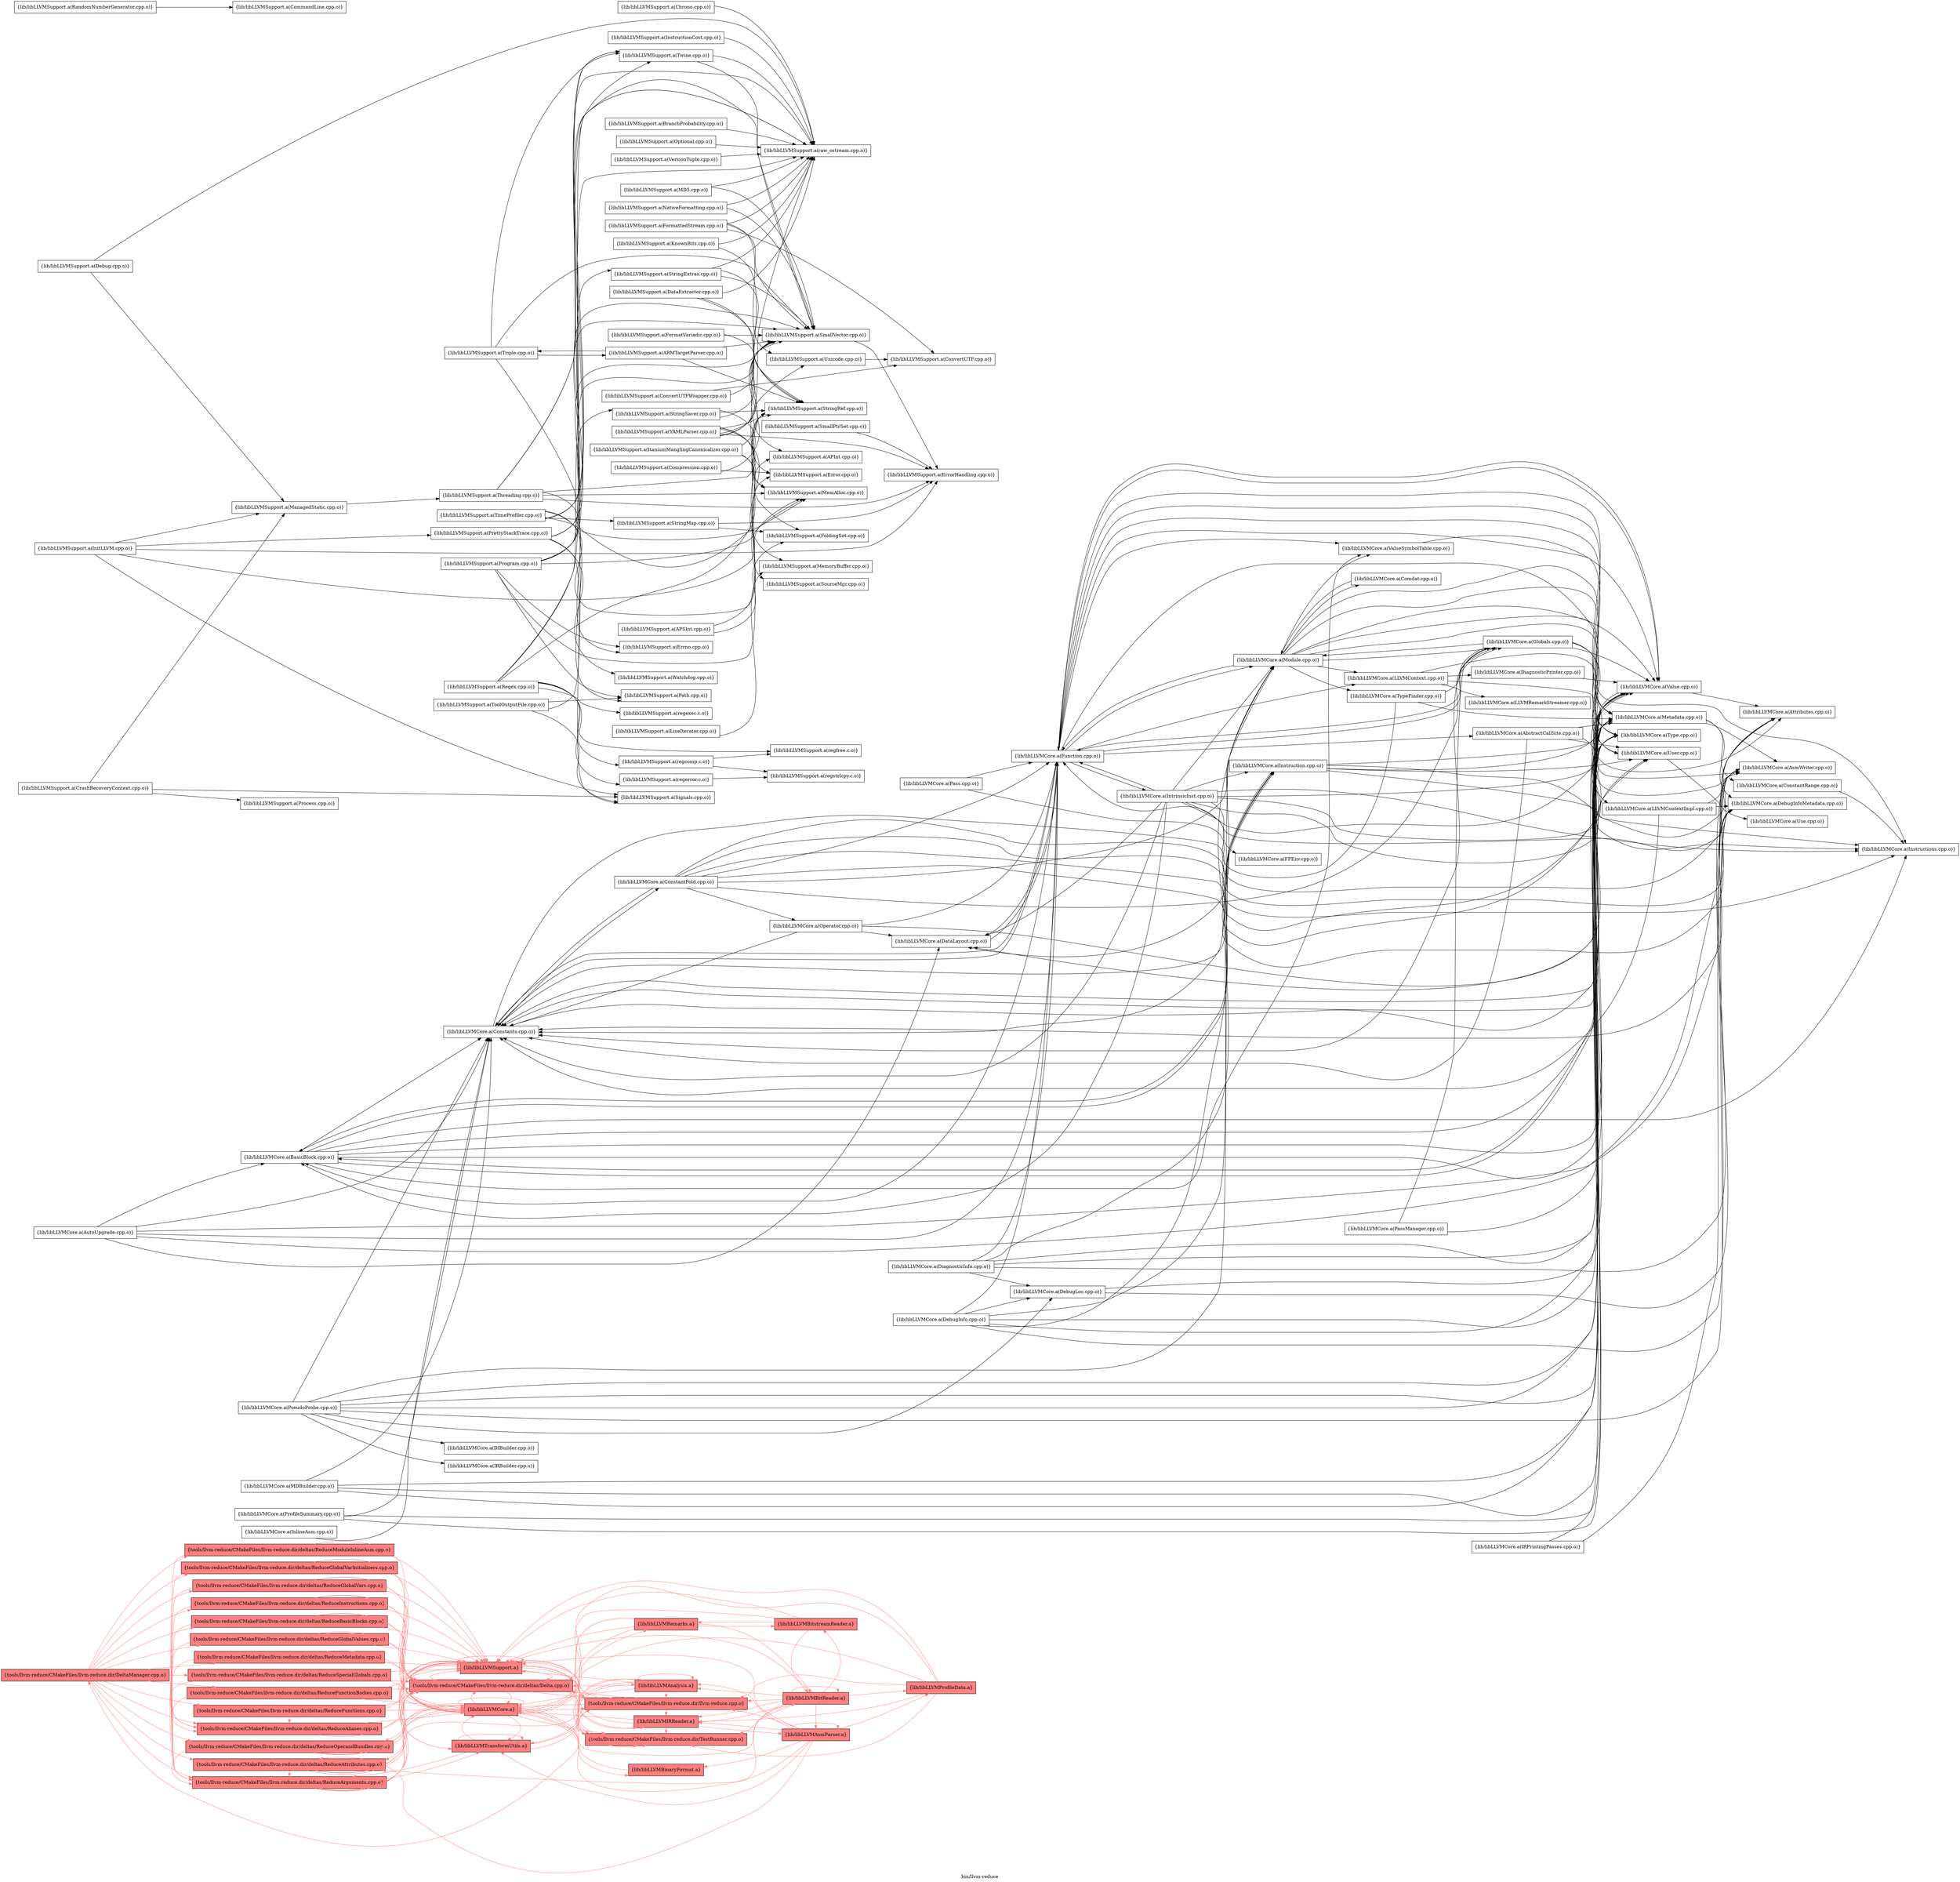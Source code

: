 digraph "bin/llvm-reduce" {
	label="bin/llvm-reduce";
	rankdir="LR"
	{ rank=same; Node0x557dedd627f8;  }
	{ rank=same; Node0x557dedd616c8; Node0x557dedd64148; Node0x557dedd64dc8; Node0x557dedd64f58; Node0x557dedd63478; Node0x557dedd63108; Node0x557dedd63d88; Node0x557dedd64008; Node0x557dedd64c88; Node0x557dedd64fa8; Node0x557dedd603b8; Node0x557dedd61498; Node0x557dedd61cb8; Node0x557dedd618a8;  }
	{ rank=same; Node0x557dedd60ef8; Node0x557dedd66fd8; Node0x557dedd5eb58; Node0x557dedd5e158;  }
	{ rank=same; Node0x557dedd606d8; Node0x557dedd62a28; Node0x557dedd67988; Node0x557dedd66da8; Node0x557dedd66ad8; Node0x557dedd635b8;  }
	{ rank=same; Node0x557dedd63428; Node0x557dedd66998; Node0x557dedd638d8;  }

	Node0x557dedd627f8 [shape=record,shape=box,style=filled,fillcolor="1.000000 0.5 1",group=1,label="{tools/llvm-reduce/CMakeFiles/llvm-reduce.dir/DeltaManager.cpp.o}"];
	Node0x557dedd627f8 -> Node0x557dedd616c8[color="1.000000 0.5 1"];
	Node0x557dedd627f8 -> Node0x557dedd64148[color="1.000000 0.5 1"];
	Node0x557dedd627f8 -> Node0x557dedd64dc8[color="1.000000 0.5 1"];
	Node0x557dedd627f8 -> Node0x557dedd64f58[color="1.000000 0.5 1"];
	Node0x557dedd627f8 -> Node0x557dedd63478[color="1.000000 0.5 1"];
	Node0x557dedd627f8 -> Node0x557dedd63108[color="1.000000 0.5 1"];
	Node0x557dedd627f8 -> Node0x557dedd63d88[color="1.000000 0.5 1"];
	Node0x557dedd627f8 -> Node0x557dedd64008[color="1.000000 0.5 1"];
	Node0x557dedd627f8 -> Node0x557dedd64c88[color="1.000000 0.5 1"];
	Node0x557dedd627f8 -> Node0x557dedd64fa8[color="1.000000 0.5 1"];
	Node0x557dedd627f8 -> Node0x557dedd603b8[color="1.000000 0.5 1"];
	Node0x557dedd627f8 -> Node0x557dedd61498[color="1.000000 0.5 1"];
	Node0x557dedd627f8 -> Node0x557dedd61cb8[color="1.000000 0.5 1"];
	Node0x557dedd627f8 -> Node0x557dedd618a8[color="1.000000 0.5 1"];
	Node0x557dedd616c8 [shape=record,shape=box,style=filled,fillcolor="1.000000 0.5 1",group=1,label="{tools/llvm-reduce/CMakeFiles/llvm-reduce.dir/deltas/ReduceAliases.cpp.o}"];
	Node0x557dedd616c8 -> Node0x557dedd60ef8[color="1.000000 0.5 1"];
	Node0x557dedd616c8 -> Node0x557dedd66fd8[color="1.000000 0.5 1"];
	Node0x557dedd616c8 -> Node0x557dedd5eb58[color="1.000000 0.5 1"];
	Node0x557dedd64148 [shape=record,shape=box,style=filled,fillcolor="1.000000 0.5 1",group=1,label="{tools/llvm-reduce/CMakeFiles/llvm-reduce.dir/deltas/ReduceArguments.cpp.o}"];
	Node0x557dedd64148 -> Node0x557dedd60ef8[color="1.000000 0.5 1"];
	Node0x557dedd64148 -> Node0x557dedd66fd8[color="1.000000 0.5 1"];
	Node0x557dedd64148 -> Node0x557dedd5eb58[color="1.000000 0.5 1"];
	Node0x557dedd64148 -> Node0x557dedd5e158[color="1.000000 0.5 1"];
	Node0x557dedd64dc8 [shape=record,shape=box,style=filled,fillcolor="1.000000 0.5 1",group=1,label="{tools/llvm-reduce/CMakeFiles/llvm-reduce.dir/deltas/ReduceAttributes.cpp.o}"];
	Node0x557dedd64dc8 -> Node0x557dedd60ef8[color="1.000000 0.5 1"];
	Node0x557dedd64dc8 -> Node0x557dedd64148[color="1.000000 0.5 1"];
	Node0x557dedd64dc8 -> Node0x557dedd66fd8[color="1.000000 0.5 1"];
	Node0x557dedd64dc8 -> Node0x557dedd5eb58[color="1.000000 0.5 1"];
	Node0x557dedd64f58 [shape=record,shape=box,style=filled,fillcolor="1.000000 0.5 1",group=1,label="{tools/llvm-reduce/CMakeFiles/llvm-reduce.dir/deltas/ReduceBasicBlocks.cpp.o}"];
	Node0x557dedd64f58 -> Node0x557dedd60ef8[color="1.000000 0.5 1"];
	Node0x557dedd64f58 -> Node0x557dedd64148[color="1.000000 0.5 1"];
	Node0x557dedd64f58 -> Node0x557dedd66fd8[color="1.000000 0.5 1"];
	Node0x557dedd64f58 -> Node0x557dedd5eb58[color="1.000000 0.5 1"];
	Node0x557dedd63478 [shape=record,shape=box,style=filled,fillcolor="1.000000 0.5 1",group=1,label="{tools/llvm-reduce/CMakeFiles/llvm-reduce.dir/deltas/ReduceFunctionBodies.cpp.o}"];
	Node0x557dedd63478 -> Node0x557dedd60ef8[color="1.000000 0.5 1"];
	Node0x557dedd63478 -> Node0x557dedd616c8[color="1.000000 0.5 1"];
	Node0x557dedd63478 -> Node0x557dedd66fd8[color="1.000000 0.5 1"];
	Node0x557dedd63478 -> Node0x557dedd5eb58[color="1.000000 0.5 1"];
	Node0x557dedd63108 [shape=record,shape=box,style=filled,fillcolor="1.000000 0.5 1",group=1,label="{tools/llvm-reduce/CMakeFiles/llvm-reduce.dir/deltas/ReduceFunctions.cpp.o}"];
	Node0x557dedd63108 -> Node0x557dedd60ef8[color="1.000000 0.5 1"];
	Node0x557dedd63108 -> Node0x557dedd616c8[color="1.000000 0.5 1"];
	Node0x557dedd63108 -> Node0x557dedd66fd8[color="1.000000 0.5 1"];
	Node0x557dedd63108 -> Node0x557dedd5eb58[color="1.000000 0.5 1"];
	Node0x557dedd63d88 [shape=record,shape=box,style=filled,fillcolor="1.000000 0.5 1",group=1,label="{tools/llvm-reduce/CMakeFiles/llvm-reduce.dir/deltas/ReduceGlobalValues.cpp.o}"];
	Node0x557dedd63d88 -> Node0x557dedd60ef8[color="1.000000 0.5 1"];
	Node0x557dedd63d88 -> Node0x557dedd64148[color="1.000000 0.5 1"];
	Node0x557dedd63d88 -> Node0x557dedd66fd8[color="1.000000 0.5 1"];
	Node0x557dedd63d88 -> Node0x557dedd5eb58[color="1.000000 0.5 1"];
	Node0x557dedd64008 [shape=record,shape=box,style=filled,fillcolor="1.000000 0.5 1",group=1,label="{tools/llvm-reduce/CMakeFiles/llvm-reduce.dir/deltas/ReduceGlobalVarInitializers.cpp.o}"];
	Node0x557dedd64008 -> Node0x557dedd60ef8[color="1.000000 0.5 1"];
	Node0x557dedd64008 -> Node0x557dedd64148[color="1.000000 0.5 1"];
	Node0x557dedd64008 -> Node0x557dedd66fd8[color="1.000000 0.5 1"];
	Node0x557dedd64008 -> Node0x557dedd5eb58[color="1.000000 0.5 1"];
	Node0x557dedd64c88 [shape=record,shape=box,style=filled,fillcolor="1.000000 0.5 1",group=1,label="{tools/llvm-reduce/CMakeFiles/llvm-reduce.dir/deltas/ReduceGlobalVars.cpp.o}"];
	Node0x557dedd64c88 -> Node0x557dedd60ef8[color="1.000000 0.5 1"];
	Node0x557dedd64c88 -> Node0x557dedd64148[color="1.000000 0.5 1"];
	Node0x557dedd64c88 -> Node0x557dedd66fd8[color="1.000000 0.5 1"];
	Node0x557dedd64c88 -> Node0x557dedd5eb58[color="1.000000 0.5 1"];
	Node0x557dedd64fa8 [shape=record,shape=box,style=filled,fillcolor="1.000000 0.5 1",group=1,label="{tools/llvm-reduce/CMakeFiles/llvm-reduce.dir/deltas/ReduceInstructions.cpp.o}"];
	Node0x557dedd64fa8 -> Node0x557dedd60ef8[color="1.000000 0.5 1"];
	Node0x557dedd64fa8 -> Node0x557dedd64148[color="1.000000 0.5 1"];
	Node0x557dedd64fa8 -> Node0x557dedd66fd8[color="1.000000 0.5 1"];
	Node0x557dedd64fa8 -> Node0x557dedd5eb58[color="1.000000 0.5 1"];
	Node0x557dedd603b8 [shape=record,shape=box,style=filled,fillcolor="1.000000 0.5 1",group=1,label="{tools/llvm-reduce/CMakeFiles/llvm-reduce.dir/deltas/ReduceMetadata.cpp.o}"];
	Node0x557dedd603b8 -> Node0x557dedd60ef8[color="1.000000 0.5 1"];
	Node0x557dedd603b8 -> Node0x557dedd616c8[color="1.000000 0.5 1"];
	Node0x557dedd603b8 -> Node0x557dedd66fd8[color="1.000000 0.5 1"];
	Node0x557dedd603b8 -> Node0x557dedd5eb58[color="1.000000 0.5 1"];
	Node0x557dedd61498 [shape=record,shape=box,style=filled,fillcolor="1.000000 0.5 1",group=1,label="{tools/llvm-reduce/CMakeFiles/llvm-reduce.dir/deltas/ReduceModuleInlineAsm.cpp.o}"];
	Node0x557dedd61498 -> Node0x557dedd60ef8[color="1.000000 0.5 1"];
	Node0x557dedd61498 -> Node0x557dedd64148[color="1.000000 0.5 1"];
	Node0x557dedd61498 -> Node0x557dedd5eb58[color="1.000000 0.5 1"];
	Node0x557dedd61cb8 [shape=record,shape=box,style=filled,fillcolor="1.000000 0.5 1",group=1,label="{tools/llvm-reduce/CMakeFiles/llvm-reduce.dir/deltas/ReduceOperandBundles.cpp.o}"];
	Node0x557dedd61cb8 -> Node0x557dedd60ef8[color="1.000000 0.5 1"];
	Node0x557dedd61cb8 -> Node0x557dedd64148[color="1.000000 0.5 1"];
	Node0x557dedd61cb8 -> Node0x557dedd66fd8[color="1.000000 0.5 1"];
	Node0x557dedd61cb8 -> Node0x557dedd5eb58[color="1.000000 0.5 1"];
	Node0x557dedd618a8 [shape=record,shape=box,style=filled,fillcolor="1.000000 0.5 1",group=1,label="{tools/llvm-reduce/CMakeFiles/llvm-reduce.dir/deltas/ReduceSpecialGlobals.cpp.o}"];
	Node0x557dedd618a8 -> Node0x557dedd60ef8[color="1.000000 0.5 1"];
	Node0x557dedd618a8 -> Node0x557dedd616c8[color="1.000000 0.5 1"];
	Node0x557dedd618a8 -> Node0x557dedd66fd8[color="1.000000 0.5 1"];
	Node0x557dedd618a8 -> Node0x557dedd5eb58[color="1.000000 0.5 1"];
	Node0x557dedd606d8 [shape=record,shape=box,style=filled,fillcolor="1.000000 0.5 1",group=1,label="{tools/llvm-reduce/CMakeFiles/llvm-reduce.dir/TestRunner.cpp.o}"];
	Node0x557dedd606d8 -> Node0x557dedd5eb58[color="1.000000 0.5 1"];
	Node0x557dedd5eb58 [shape=record,shape=box,style=filled,fillcolor="1.000000 0.5 1",group=1,label="{lib/libLLVMSupport.a}"];
	Node0x557dedd5eb58 -> Node0x557dedd606d8[color="1.000000 0.5 1"];
	Node0x557dedd5eb58 -> Node0x557dedd66fd8[color="1.000000 0.5 1"];
	Node0x557dedd5eb58 -> Node0x557dedd5eb58[color="1.000000 0.5 1"];
	Node0x557dedd5eb58 -> Node0x557dedd60ef8[color="1.000000 0.5 1"];
	Node0x557dedd5eb58 -> Node0x557dedd62a28[color="1.000000 0.5 1"];
	Node0x557dedd5eb58 -> Node0x557dedd66ad8[color="1.000000 0.5 1"];
	Node0x557dedd60ef8 [shape=record,shape=box,style=filled,fillcolor="1.000000 0.5 1",group=1,label="{tools/llvm-reduce/CMakeFiles/llvm-reduce.dir/deltas/Delta.cpp.o}"];
	Node0x557dedd60ef8 -> Node0x557dedd606d8[color="1.000000 0.5 1"];
	Node0x557dedd60ef8 -> Node0x557dedd62a28[color="1.000000 0.5 1"];
	Node0x557dedd60ef8 -> Node0x557dedd66fd8[color="1.000000 0.5 1"];
	Node0x557dedd60ef8 -> Node0x557dedd5eb58[color="1.000000 0.5 1"];
	Node0x557dedd60ef8 -> Node0x557dedd5e158[color="1.000000 0.5 1"];
	Node0x557dedd62a28 [shape=record,shape=box,style=filled,fillcolor="1.000000 0.5 1",group=1,label="{tools/llvm-reduce/CMakeFiles/llvm-reduce.dir/llvm-reduce.cpp.o}"];
	Node0x557dedd62a28 -> Node0x557dedd627f8[color="1.000000 0.5 1"];
	Node0x557dedd62a28 -> Node0x557dedd606d8[color="1.000000 0.5 1"];
	Node0x557dedd62a28 -> Node0x557dedd60ef8[color="1.000000 0.5 1"];
	Node0x557dedd62a28 -> Node0x557dedd66fd8[color="1.000000 0.5 1"];
	Node0x557dedd62a28 -> Node0x557dedd5eb58[color="1.000000 0.5 1"];
	Node0x557dedd62a28 -> Node0x557dedd66ad8[color="1.000000 0.5 1"];
	Node0x557dedd66fd8 [shape=record,shape=box,style=filled,fillcolor="1.000000 0.5 1",group=1,label="{lib/libLLVMCore.a}"];
	Node0x557dedd66fd8 -> Node0x557dedd60ef8[color="1.000000 0.5 1"];
	Node0x557dedd66fd8 -> Node0x557dedd66fd8[color="1.000000 0.5 1"];
	Node0x557dedd66fd8 -> Node0x557dedd5eb58[color="1.000000 0.5 1"];
	Node0x557dedd66fd8 -> Node0x557dedd67988[color="1.000000 0.5 1"];
	Node0x557dedd66fd8 -> Node0x557dedd64dc8[color="1.000000 0.5 1"];
	Node0x557dedd66fd8 -> Node0x557dedd61cb8[color="1.000000 0.5 1"];
	Node0x557dedd66fd8 -> Node0x557dedd62a28[color="1.000000 0.5 1"];
	Node0x557dedd66fd8 -> Node0x557dedd606d8[color="1.000000 0.5 1"];
	Node0x557dedd66fd8 -> Node0x557dedd66da8[color="1.000000 0.5 1"];
	Node0x557dedd66fd8 -> Node0x557dedd5e158[color="1.000000 0.5 1"];
	Node0x557dedd5e158 [shape=record,shape=box,style=filled,fillcolor="1.000000 0.5 1",group=1,label="{lib/libLLVMTransformUtils.a}"];
	Node0x557dedd5e158 -> Node0x557dedd66fd8[color="1.000000 0.5 1"];
	Node0x557dedd5e158 -> Node0x557dedd5eb58[color="1.000000 0.5 1"];
	Node0x557dedd5e158 -> Node0x557dedd635b8[color="1.000000 0.5 1"];
	Node0x557dedd5e158 -> Node0x557dedd64148[color="1.000000 0.5 1"];
	Node0x557dedd5e158 -> Node0x557dedd5e158[color="1.000000 0.5 1"];
	Node0x557dedd5e158 -> Node0x557dedd62a28[color="1.000000 0.5 1"];
	Node0x557dedd66ad8 [shape=record,shape=box,style=filled,fillcolor="1.000000 0.5 1",group=1,label="{lib/libLLVMIRReader.a}"];
	Node0x557dedd66ad8 -> Node0x557dedd606d8[color="1.000000 0.5 1"];
	Node0x557dedd66ad8 -> Node0x557dedd5eb58[color="1.000000 0.5 1"];
	Node0x557dedd66ad8 -> Node0x557dedd66fd8[color="1.000000 0.5 1"];
	Node0x557dedd66ad8 -> Node0x557dedd638d8[color="1.000000 0.5 1"];
	Node0x557dedd66ad8 -> Node0x557dedd63428[color="1.000000 0.5 1"];
	Node0x557dedd67988 [shape=record,shape=box,style=filled,fillcolor="1.000000 0.5 1",group=1,label="{lib/libLLVMBinaryFormat.a}"];
	Node0x557dedd67988 -> Node0x557dedd66fd8[color="1.000000 0.5 1"];
	Node0x557dedd62ed8 [shape=record,shape=box,group=0,label="{lib/libLLVMCore.a(BasicBlock.cpp.o)}"];
	Node0x557dedd62ed8 -> Node0x557dedd641e8;
	Node0x557dedd62ed8 -> Node0x557dedd5ffa8;
	Node0x557dedd62ed8 -> Node0x557dedd5e2e8;
	Node0x557dedd62ed8 -> Node0x557dedd66268;
	Node0x557dedd62ed8 -> Node0x557dedd66858;
	Node0x557dedd62ed8 -> Node0x557dedd634c8;
	Node0x557dedd62ed8 -> Node0x557dedd63748;
	Node0x557dedd62ed8 -> Node0x557dedd643c8;
	Node0x557dedd641e8 [shape=record,shape=box,group=0,label="{lib/libLLVMCore.a(Constants.cpp.o)}"];
	Node0x557dedd641e8 -> Node0x557dedd66e98;
	Node0x557dedd641e8 -> Node0x557dedd61128;
	Node0x557dedd641e8 -> Node0x557dedd60b38;
	Node0x557dedd5ffa8 [shape=record,shape=box,group=0,label="{lib/libLLVMCore.a(Instruction.cpp.o)}"];
	Node0x557dedd5ffa8 -> Node0x557dedd63bf8;
	Node0x557dedd5ffa8 -> Node0x557dedd62ed8;
	Node0x557dedd5ffa8 -> Node0x557dedd641e8;
	Node0x557dedd5ffa8 -> Node0x557dedd5e2e8;
	Node0x557dedd5ffa8 -> Node0x557dedd66268;
	Node0x557dedd5ffa8 -> Node0x557dedd634c8;
	Node0x557dedd5ffa8 -> Node0x557dedd63748;
	Node0x557dedd5e2e8 [shape=record,shape=box,group=0,label="{lib/libLLVMCore.a(Instructions.cpp.o)}"];
	Node0x557dedd66268 [shape=record,shape=box,group=0,label="{lib/libLLVMCore.a(Metadata.cpp.o)}"];
	Node0x557dedd66268 -> Node0x557dedd66e98;
	Node0x557dedd66268 -> Node0x557dedd64e68;
	Node0x557dedd66268 -> Node0x557dedd641e8;
	Node0x557dedd66268 -> Node0x557dedd61358;
	Node0x557dedd66858 [shape=record,shape=box,group=0,label="{lib/libLLVMCore.a(Type.cpp.o)}"];
	Node0x557dedd66858 -> Node0x557dedd641e8;
	Node0x557dedd634c8 [shape=record,shape=box,group=0,label="{lib/libLLVMCore.a(User.cpp.o)}"];
	Node0x557dedd634c8 -> Node0x557dedd67848;
	Node0x557dedd63748 [shape=record,shape=box,group=0,label="{lib/libLLVMCore.a(Value.cpp.o)}"];
	Node0x557dedd63748 -> Node0x557dedd63bf8;
	Node0x557dedd63748 -> Node0x557dedd62ed8;
	Node0x557dedd63748 -> Node0x557dedd641e8;
	Node0x557dedd63748 -> Node0x557dedd60b38;
	Node0x557dedd63748 -> Node0x557dedd62118;
	Node0x557dedd643c8 [shape=record,shape=box,group=0,label="{lib/libLLVMCore.a(ValueSymbolTable.cpp.o)}"];
	Node0x557dedd643c8 -> Node0x557dedd63748;
	Node0x557dedd64af8 [shape=record,shape=box,group=0,label="{lib/libLLVMCore.a(Comdat.cpp.o)}"];
	Node0x557dedd64af8 -> Node0x557dedd65ae8;
	Node0x557dedd65ae8 [shape=record,shape=box,group=0,label="{lib/libLLVMCore.a(Module.cpp.o)}"];
	Node0x557dedd65ae8 -> Node0x557dedd66e98;
	Node0x557dedd65ae8 -> Node0x557dedd64af8;
	Node0x557dedd65ae8 -> Node0x557dedd641e8;
	Node0x557dedd65ae8 -> Node0x557dedd60b38;
	Node0x557dedd65ae8 -> Node0x557dedd62118;
	Node0x557dedd65ae8 -> Node0x557dedd5fcd8;
	Node0x557dedd65ae8 -> Node0x557dedd61d58;
	Node0x557dedd65ae8 -> Node0x557dedd66268;
	Node0x557dedd65ae8 -> Node0x557dedd66858;
	Node0x557dedd65ae8 -> Node0x557dedd67578;
	Node0x557dedd65ae8 -> Node0x557dedd634c8;
	Node0x557dedd65ae8 -> Node0x557dedd63748;
	Node0x557dedd65ae8 -> Node0x557dedd643c8;
	Node0x557dedd64e68 [shape=record,shape=box,group=0,label="{lib/libLLVMCore.a(ConstantRange.cpp.o)}"];
	Node0x557dedd64e68 -> Node0x557dedd5e2e8;
	Node0x557dedd66e98 [shape=record,shape=box,group=0,label="{lib/libLLVMCore.a(AsmWriter.cpp.o)}"];
	Node0x557dedd61128 [shape=record,shape=box,group=0,label="{lib/libLLVMCore.a(ConstantFold.cpp.o)}"];
	Node0x557dedd61128 -> Node0x557dedd66e98;
	Node0x557dedd61128 -> Node0x557dedd641e8;
	Node0x557dedd61128 -> Node0x557dedd60b38;
	Node0x557dedd61128 -> Node0x557dedd5fcd8;
	Node0x557dedd61128 -> Node0x557dedd5e2e8;
	Node0x557dedd61128 -> Node0x557dedd65ae8;
	Node0x557dedd61128 -> Node0x557dedd60958;
	Node0x557dedd61128 -> Node0x557dedd66858;
	Node0x557dedd61128 -> Node0x557dedd63748;
	Node0x557dedd60b38 [shape=record,shape=box,group=0,label="{lib/libLLVMCore.a(Function.cpp.o)}"];
	Node0x557dedd60b38 -> Node0x557dedd63bf8;
	Node0x557dedd60b38 -> Node0x557dedd62ed8;
	Node0x557dedd60b38 -> Node0x557dedd641e8;
	Node0x557dedd60b38 -> Node0x557dedd62118;
	Node0x557dedd60b38 -> Node0x557dedd5f0f8;
	Node0x557dedd60b38 -> Node0x557dedd5fcd8;
	Node0x557dedd60b38 -> Node0x557dedd5e2e8;
	Node0x557dedd60b38 -> Node0x557dedd5e568;
	Node0x557dedd60b38 -> Node0x557dedd61d58;
	Node0x557dedd60b38 -> Node0x557dedd66268;
	Node0x557dedd60b38 -> Node0x557dedd65ae8;
	Node0x557dedd60b38 -> Node0x557dedd66858;
	Node0x557dedd60b38 -> Node0x557dedd634c8;
	Node0x557dedd60b38 -> Node0x557dedd63748;
	Node0x557dedd60b38 -> Node0x557dedd643c8;
	Node0x557dedd5fcd8 [shape=record,shape=box,group=0,label="{lib/libLLVMCore.a(Globals.cpp.o)}"];
	Node0x557dedd5fcd8 -> Node0x557dedd641e8;
	Node0x557dedd5fcd8 -> Node0x557dedd60b38;
	Node0x557dedd5fcd8 -> Node0x557dedd66268;
	Node0x557dedd5fcd8 -> Node0x557dedd65ae8;
	Node0x557dedd5fcd8 -> Node0x557dedd66858;
	Node0x557dedd5fcd8 -> Node0x557dedd634c8;
	Node0x557dedd5fcd8 -> Node0x557dedd63748;
	Node0x557dedd60958 [shape=record,shape=box,group=0,label="{lib/libLLVMCore.a(Operator.cpp.o)}"];
	Node0x557dedd60958 -> Node0x557dedd641e8;
	Node0x557dedd60958 -> Node0x557dedd60b38;
	Node0x557dedd60958 -> Node0x557dedd62118;
	Node0x557dedd60958 -> Node0x557dedd66858;
	Node0x557dedd61358 [shape=record,shape=box,group=0,label="{lib/libLLVMCore.a(DebugInfoMetadata.cpp.o)}"];
	Node0x557dedd61358 -> Node0x557dedd641e8;
	Node0x557dedd63bf8 [shape=record,shape=box,group=0,label="{lib/libLLVMCore.a(Attributes.cpp.o)}"];
	Node0x557dedd62118 [shape=record,shape=box,group=0,label="{lib/libLLVMCore.a(DataLayout.cpp.o)}"];
	Node0x557dedd62118 -> Node0x557dedd60b38;
	Node0x557dedd5f0f8 [shape=record,shape=box,group=0,label="{lib/libLLVMCore.a(AbstractCallSite.cpp.o)}"];
	Node0x557dedd5f0f8 -> Node0x557dedd641e8;
	Node0x557dedd5f0f8 -> Node0x557dedd5e2e8;
	Node0x557dedd5f0f8 -> Node0x557dedd66268;
	Node0x557dedd5f0f8 -> Node0x557dedd634c8;
	Node0x557dedd5e568 [shape=record,shape=box,group=0,label="{lib/libLLVMCore.a(IntrinsicInst.cpp.o)}"];
	Node0x557dedd5e568 -> Node0x557dedd62ed8;
	Node0x557dedd5e568 -> Node0x557dedd641e8;
	Node0x557dedd5e568 -> Node0x557dedd61358;
	Node0x557dedd5e568 -> Node0x557dedd60b38;
	Node0x557dedd5e568 -> Node0x557dedd62118;
	Node0x557dedd5e568 -> Node0x557dedd5ffa8;
	Node0x557dedd5e568 -> Node0x557dedd5e2e8;
	Node0x557dedd5e568 -> Node0x557dedd61b28;
	Node0x557dedd5e568 -> Node0x557dedd66268;
	Node0x557dedd5e568 -> Node0x557dedd65ae8;
	Node0x557dedd5e568 -> Node0x557dedd66858;
	Node0x557dedd5e568 -> Node0x557dedd634c8;
	Node0x557dedd5e568 -> Node0x557dedd63748;
	Node0x557dedd61d58 [shape=record,shape=box,group=0,label="{lib/libLLVMCore.a(LLVMContext.cpp.o)}"];
	Node0x557dedd61d58 -> Node0x557dedd66e98;
	Node0x557dedd61d58 -> Node0x557dedd621b8;
	Node0x557dedd61d58 -> Node0x557dedd62d98;
	Node0x557dedd61d58 -> Node0x557dedd67028;
	Node0x557dedd61b28 [shape=record,shape=box,group=0,label="{lib/libLLVMCore.a(FPEnv.cpp.o)}"];
	Node0x557dedd621b8 [shape=record,shape=box,group=0,label="{lib/libLLVMCore.a(DiagnosticPrinter.cpp.o)}"];
	Node0x557dedd621b8 -> Node0x557dedd63748;
	Node0x557dedd62d98 [shape=record,shape=box,group=0,label="{lib/libLLVMCore.a(LLVMContextImpl.cpp.o)}"];
	Node0x557dedd62d98 -> Node0x557dedd66e98;
	Node0x557dedd62d98 -> Node0x557dedd641e8;
	Node0x557dedd62d98 -> Node0x557dedd61358;
	Node0x557dedd67028 [shape=record,shape=box,group=0,label="{lib/libLLVMCore.a(LLVMRemarkStreamer.cpp.o)}"];
	Node0x557dedd60598 [shape=record,shape=box,group=0,label="{lib/libLLVMCore.a(DiagnosticInfo.cpp.o)}"];
	Node0x557dedd60598 -> Node0x557dedd66e98;
	Node0x557dedd60598 -> Node0x557dedd60b38;
	Node0x557dedd60598 -> Node0x557dedd5ffa8;
	Node0x557dedd60598 -> Node0x557dedd60908;
	Node0x557dedd60598 -> Node0x557dedd66268;
	Node0x557dedd60598 -> Node0x557dedd63748;
	Node0x557dedd60908 [shape=record,shape=box,group=0,label="{lib/libLLVMCore.a(DebugLoc.cpp.o)}"];
	Node0x557dedd60908 -> Node0x557dedd61358;
	Node0x557dedd60908 -> Node0x557dedd66268;
	Node0x557dedd61588 [shape=record,shape=box,group=0,label="{lib/libLLVMCore.a(DebugInfo.cpp.o)}"];
	Node0x557dedd61588 -> Node0x557dedd61358;
	Node0x557dedd61588 -> Node0x557dedd60b38;
	Node0x557dedd61588 -> Node0x557dedd5ffa8;
	Node0x557dedd61588 -> Node0x557dedd60908;
	Node0x557dedd61588 -> Node0x557dedd66268;
	Node0x557dedd61588 -> Node0x557dedd65ae8;
	Node0x557dedd61588 -> Node0x557dedd63748;
	Node0x557dedd66da8 [shape=record,shape=box,style=filled,fillcolor="1.000000 0.5 1",group=1,label="{lib/libLLVMRemarks.a}"];
	Node0x557dedd66da8 -> Node0x557dedd5eb58[color="1.000000 0.5 1"];
	Node0x557dedd66da8 -> Node0x557dedd66fd8[color="1.000000 0.5 1"];
	Node0x557dedd66da8 -> Node0x557dedd63428[color="1.000000 0.5 1"];
	Node0x557dedd66da8 -> Node0x557dedd606d8[color="1.000000 0.5 1"];
	Node0x557dedd66da8 -> Node0x557dedd66ad8[color="1.000000 0.5 1"];
	Node0x557dedd66da8 -> Node0x557dedd66998[color="1.000000 0.5 1"];
	Node0x557dedd668a8 [shape=record,shape=box,group=0,label="{lib/libLLVMCore.a(MDBuilder.cpp.o)}"];
	Node0x557dedd668a8 -> Node0x557dedd641e8;
	Node0x557dedd668a8 -> Node0x557dedd66268;
	Node0x557dedd668a8 -> Node0x557dedd66858;
	Node0x557dedd668a8 -> Node0x557dedd63748;
	Node0x557dedd67578 [shape=record,shape=box,group=0,label="{lib/libLLVMCore.a(TypeFinder.cpp.o)}"];
	Node0x557dedd67578 -> Node0x557dedd60b38;
	Node0x557dedd67578 -> Node0x557dedd5fcd8;
	Node0x557dedd67578 -> Node0x557dedd66268;
	Node0x557dedd66678 [shape=record,shape=box,group=0,label="{lib/libLLVMCore.a(ProfileSummary.cpp.o)}"];
	Node0x557dedd66678 -> Node0x557dedd641e8;
	Node0x557dedd66678 -> Node0x557dedd66268;
	Node0x557dedd66678 -> Node0x557dedd66858;
	Node0x557dedd67848 [shape=record,shape=box,group=0,label="{lib/libLLVMCore.a(Use.cpp.o)}"];
	Node0x557dedd609f8 [shape=record,shape=box,group=0,label="{lib/libLLVMCore.a(Pass.cpp.o)}"];
	Node0x557dedd609f8 -> Node0x557dedd63bf8;
	Node0x557dedd609f8 -> Node0x557dedd60b38;
	Node0x557dedd60728 [shape=record,shape=box,group=0,label="{lib/libLLVMCore.a(IRPrintingPasses.cpp.o)}"];
	Node0x557dedd60728 -> Node0x557dedd66e98;
	Node0x557dedd60728 -> Node0x557dedd63748;
	Node0x557dedd61718 [shape=record,shape=box,group=0,label="{lib/libLLVMCore.a(PassManager.cpp.o)}"];
	Node0x557dedd61718 -> Node0x557dedd5fcd8;
	Node0x557dedd61718 -> Node0x557dedd63748;
	Node0x557dedd638d8 [shape=record,shape=box,style=filled,fillcolor="1.000000 0.5 1",group=1,label="{lib/libLLVMAsmParser.a}"];
	Node0x557dedd638d8 -> Node0x557dedd64dc8[color="1.000000 0.5 1"];
	Node0x557dedd638d8 -> Node0x557dedd66fd8[color="1.000000 0.5 1"];
	Node0x557dedd638d8 -> Node0x557dedd66ad8[color="1.000000 0.5 1"];
	Node0x557dedd638d8 -> Node0x557dedd5eb58[color="1.000000 0.5 1"];
	Node0x557dedd638d8 -> Node0x557dedd638d8[color="1.000000 0.5 1"];
	Node0x557dedd638d8 -> Node0x557dedd62a28[color="1.000000 0.5 1"];
	Node0x557dedd638d8 -> Node0x557dedd5e158[color="1.000000 0.5 1"];
	Node0x557dedd638d8 -> Node0x557dedd668f8[color="1.000000 0.5 1"];
	Node0x557dedd638d8 -> Node0x557dedd635b8[color="1.000000 0.5 1"];
	Node0x557dedd638d8 -> Node0x557dedd67988[color="1.000000 0.5 1"];
	Node0x557dedd63428 [shape=record,shape=box,style=filled,fillcolor="1.000000 0.5 1",group=1,label="{lib/libLLVMBitReader.a}"];
	Node0x557dedd63428 -> Node0x557dedd606d8[color="1.000000 0.5 1"];
	Node0x557dedd63428 -> Node0x557dedd64dc8[color="1.000000 0.5 1"];
	Node0x557dedd63428 -> Node0x557dedd62a28[color="1.000000 0.5 1"];
	Node0x557dedd63428 -> Node0x557dedd66fd8[color="1.000000 0.5 1"];
	Node0x557dedd63428 -> Node0x557dedd5eb58[color="1.000000 0.5 1"];
	Node0x557dedd63428 -> Node0x557dedd66ad8[color="1.000000 0.5 1"];
	Node0x557dedd63428 -> Node0x557dedd638d8[color="1.000000 0.5 1"];
	Node0x557dedd63428 -> Node0x557dedd635b8[color="1.000000 0.5 1"];
	Node0x557dedd63428 -> Node0x557dedd63428[color="1.000000 0.5 1"];
	Node0x557dedd63428 -> Node0x557dedd66998[color="1.000000 0.5 1"];
	Node0x557dedd63428 -> Node0x557dedd668f8[color="1.000000 0.5 1"];
	Node0x557dedd65688 [shape=record,shape=box,group=0,label="{lib/libLLVMSupport.a(Chrono.cpp.o)}"];
	Node0x557dedd65688 -> Node0x557dedd63158;
	Node0x557dedd63158 [shape=record,shape=box,group=0,label="{lib/libLLVMSupport.a(raw_ostream.cpp.o)}"];
	Node0x557dedd62cf8 [shape=record,shape=box,group=0,label="{lib/libLLVMSupport.a(ConvertUTFWrapper.cpp.o)}"];
	Node0x557dedd62cf8 -> Node0x557dedd63a18;
	Node0x557dedd62cf8 -> Node0x557dedd66ee8;
	Node0x557dedd63a18 [shape=record,shape=box,group=0,label="{lib/libLLVMSupport.a(ConvertUTF.cpp.o)}"];
	Node0x557dedd66ee8 [shape=record,shape=box,group=0,label="{lib/libLLVMSupport.a(SmallVector.cpp.o)}"];
	Node0x557dedd66ee8 -> Node0x557dedd61da8;
	Node0x557dedd622f8 [shape=record,shape=box,group=0,label="{lib/libLLVMSupport.a(Debug.cpp.o)}"];
	Node0x557dedd622f8 -> Node0x557dedd5db68;
	Node0x557dedd622f8 -> Node0x557dedd63158;
	Node0x557dedd5db68 [shape=record,shape=box,group=0,label="{lib/libLLVMSupport.a(ManagedStatic.cpp.o)}"];
	Node0x557dedd5db68 -> Node0x557dedd663f8;
	Node0x557dedd60368 [shape=record,shape=box,group=0,label="{lib/libLLVMSupport.a(FormattedStream.cpp.o)}"];
	Node0x557dedd60368 -> Node0x557dedd63a18;
	Node0x557dedd60368 -> Node0x557dedd66ee8;
	Node0x557dedd60368 -> Node0x557dedd66538;
	Node0x557dedd60368 -> Node0x557dedd63158;
	Node0x557dedd66538 [shape=record,shape=box,group=0,label="{lib/libLLVMSupport.a(Unicode.cpp.o)}"];
	Node0x557dedd66538 -> Node0x557dedd63a18;
	Node0x557dedd60b88 [shape=record,shape=box,group=0,label="{lib/libLLVMSupport.a(FormatVariadic.cpp.o)}"];
	Node0x557dedd60b88 -> Node0x557dedd66ee8;
	Node0x557dedd60b88 -> Node0x557dedd64288;
	Node0x557dedd64288 [shape=record,shape=box,group=0,label="{lib/libLLVMSupport.a(StringRef.cpp.o)}"];
	Node0x557dedd5efb8 [shape=record,shape=box,group=0,label="{lib/libLLVMSupport.a(InitLLVM.cpp.o)}"];
	Node0x557dedd5efb8 -> Node0x557dedd61da8;
	Node0x557dedd5efb8 -> Node0x557dedd5db68;
	Node0x557dedd5efb8 -> Node0x557dedd5e478;
	Node0x557dedd5efb8 -> Node0x557dedd666c8;
	Node0x557dedd5efb8 -> Node0x557dedd62938;
	Node0x557dedd61da8 [shape=record,shape=box,group=0,label="{lib/libLLVMSupport.a(ErrorHandling.cpp.o)}"];
	Node0x557dedd5e478 [shape=record,shape=box,group=0,label="{lib/libLLVMSupport.a(MemAlloc.cpp.o)}"];
	Node0x557dedd666c8 [shape=record,shape=box,group=0,label="{lib/libLLVMSupport.a(PrettyStackTrace.cpp.o)}"];
	Node0x557dedd666c8 -> Node0x557dedd66ee8;
	Node0x557dedd666c8 -> Node0x557dedd63158;
	Node0x557dedd666c8 -> Node0x557dedd62938;
	Node0x557dedd666c8 -> Node0x557dedd65bd8;
	Node0x557dedd62938 [shape=record,shape=box,group=0,label="{lib/libLLVMSupport.a(Signals.cpp.o)}"];
	Node0x557dedd5e7e8 [shape=record,shape=box,group=0,label="{lib/libLLVMSupport.a(InstructionCost.cpp.o)}"];
	Node0x557dedd5e7e8 -> Node0x557dedd63158;
	Node0x557dedd663f8 [shape=record,shape=box,group=0,label="{lib/libLLVMSupport.a(Threading.cpp.o)}"];
	Node0x557dedd663f8 -> Node0x557dedd61da8;
	Node0x557dedd663f8 -> Node0x557dedd5e478;
	Node0x557dedd663f8 -> Node0x557dedd66ee8;
	Node0x557dedd663f8 -> Node0x557dedd64288;
	Node0x557dedd663f8 -> Node0x557dedd5feb8;
	Node0x557dedd663f8 -> Node0x557dedd62168;
	Node0x557dedd5f378 [shape=record,shape=box,group=0,label="{lib/libLLVMSupport.a(MD5.cpp.o)}"];
	Node0x557dedd5f378 -> Node0x557dedd66ee8;
	Node0x557dedd5f378 -> Node0x557dedd63158;
	Node0x557dedd65f98 [shape=record,shape=box,group=0,label="{lib/libLLVMSupport.a(NativeFormatting.cpp.o)}"];
	Node0x557dedd65f98 -> Node0x557dedd66ee8;
	Node0x557dedd65f98 -> Node0x557dedd63158;
	Node0x557dedd65bd8 [shape=record,shape=box,group=0,label="{lib/libLLVMSupport.a(Watchdog.cpp.o)}"];
	Node0x557dedd65548 [shape=record,shape=box,group=0,label="{lib/libLLVMSupport.a(RandomNumberGenerator.cpp.o)}"];
	Node0x557dedd65548 -> Node0x557dedd63518;
	Node0x557dedd63518 [shape=record,shape=box,group=0,label="{lib/libLLVMSupport.a(CommandLine.cpp.o)}"];
	Node0x557dedd675c8 [shape=record,shape=box,group=0,label="{lib/libLLVMSupport.a(Regex.cpp.o)}"];
	Node0x557dedd675c8 -> Node0x557dedd66ee8;
	Node0x557dedd675c8 -> Node0x557dedd64288;
	Node0x557dedd675c8 -> Node0x557dedd5feb8;
	Node0x557dedd675c8 -> Node0x557dedd62e38;
	Node0x557dedd675c8 -> Node0x557dedd63568;
	Node0x557dedd675c8 -> Node0x557dedd66e48;
	Node0x557dedd675c8 -> Node0x557dedd66718;
	Node0x557dedd5feb8 [shape=record,shape=box,group=0,label="{lib/libLLVMSupport.a(Twine.cpp.o)}"];
	Node0x557dedd5feb8 -> Node0x557dedd66ee8;
	Node0x557dedd5feb8 -> Node0x557dedd63158;
	Node0x557dedd62e38 [shape=record,shape=box,group=0,label="{lib/libLLVMSupport.a(regcomp.c.o)}"];
	Node0x557dedd62e38 -> Node0x557dedd66718;
	Node0x557dedd62e38 -> Node0x557dedd65ef8;
	Node0x557dedd63568 [shape=record,shape=box,group=0,label="{lib/libLLVMSupport.a(regerror.c.o)}"];
	Node0x557dedd63568 -> Node0x557dedd65ef8;
	Node0x557dedd66e48 [shape=record,shape=box,group=0,label="{lib/libLLVMSupport.a(regexec.c.o)}"];
	Node0x557dedd66718 [shape=record,shape=box,group=0,label="{lib/libLLVMSupport.a(regfree.c.o)}"];
	Node0x557dedd677f8 [shape=record,shape=box,group=0,label="{lib/libLLVMSupport.a(SmallPtrSet.cpp.o)}"];
	Node0x557dedd677f8 -> Node0x557dedd61da8;
	Node0x557dedd65638 [shape=record,shape=box,group=0,label="{lib/libLLVMSupport.a(StringExtras.cpp.o)}"];
	Node0x557dedd65638 -> Node0x557dedd66ee8;
	Node0x557dedd65638 -> Node0x557dedd64288;
	Node0x557dedd65638 -> Node0x557dedd63158;
	Node0x557dedd64a58 [shape=record,shape=box,group=0,label="{lib/libLLVMSupport.a(StringMap.cpp.o)}"];
	Node0x557dedd64a58 -> Node0x557dedd61da8;
	Node0x557dedd64a58 -> Node0x557dedd60fe8;
	Node0x557dedd60fe8 [shape=record,shape=box,group=0,label="{lib/libLLVMSupport.a(FoldingSet.cpp.o)}"];
	Node0x557dedd644b8 [shape=record,shape=box,group=0,label="{lib/libLLVMSupport.a(StringSaver.cpp.o)}"];
	Node0x557dedd644b8 -> Node0x557dedd5e478;
	Node0x557dedd644b8 -> Node0x557dedd66ee8;
	Node0x557dedd644b8 -> Node0x557dedd64288;
	Node0x557dedd63608 [shape=record,shape=box,group=0,label="{lib/libLLVMSupport.a(TimeProfiler.cpp.o)}"];
	Node0x557dedd63608 -> Node0x557dedd62a78;
	Node0x557dedd63608 -> Node0x557dedd5e478;
	Node0x557dedd63608 -> Node0x557dedd66ee8;
	Node0x557dedd63608 -> Node0x557dedd64a58;
	Node0x557dedd63608 -> Node0x557dedd5feb8;
	Node0x557dedd63608 -> Node0x557dedd63158;
	Node0x557dedd63608 -> Node0x557dedd604f8;
	Node0x557dedd62a78 [shape=record,shape=box,group=0,label="{lib/libLLVMSupport.a(Error.cpp.o)}"];
	Node0x557dedd604f8 [shape=record,shape=box,group=0,label="{lib/libLLVMSupport.a(Path.cpp.o)}"];
	Node0x557dedd61998 [shape=record,shape=box,group=0,label="{lib/libLLVMSupport.a(ToolOutputFile.cpp.o)}"];
	Node0x557dedd61998 -> Node0x557dedd63158;
	Node0x557dedd61998 -> Node0x557dedd604f8;
	Node0x557dedd61998 -> Node0x557dedd62938;
	Node0x557dedd5ef68 [shape=record,shape=box,group=0,label="{lib/libLLVMSupport.a(Triple.cpp.o)}"];
	Node0x557dedd5ef68 -> Node0x557dedd66ee8;
	Node0x557dedd5ef68 -> Node0x557dedd64288;
	Node0x557dedd5ef68 -> Node0x557dedd5fbe8;
	Node0x557dedd5ef68 -> Node0x557dedd5feb8;
	Node0x557dedd5fbe8 [shape=record,shape=box,group=0,label="{lib/libLLVMSupport.a(ARMTargetParser.cpp.o)}"];
	Node0x557dedd5fbe8 -> Node0x557dedd66ee8;
	Node0x557dedd5fbe8 -> Node0x557dedd64288;
	Node0x557dedd5fbe8 -> Node0x557dedd5ef68;
	Node0x557dedd67208 [shape=record,shape=box,group=0,label="{lib/libLLVMSupport.a(YAMLParser.cpp.o)}"];
	Node0x557dedd67208 -> Node0x557dedd61da8;
	Node0x557dedd67208 -> Node0x557dedd5e478;
	Node0x557dedd67208 -> Node0x557dedd5ff58;
	Node0x557dedd67208 -> Node0x557dedd66ee8;
	Node0x557dedd67208 -> Node0x557dedd664e8;
	Node0x557dedd67208 -> Node0x557dedd64288;
	Node0x557dedd67208 -> Node0x557dedd66538;
	Node0x557dedd67208 -> Node0x557dedd63158;
	Node0x557dedd5ff58 [shape=record,shape=box,group=0,label="{lib/libLLVMSupport.a(MemoryBuffer.cpp.o)}"];
	Node0x557dedd664e8 [shape=record,shape=box,group=0,label="{lib/libLLVMSupport.a(SourceMgr.cpp.o)}"];
	Node0x557dedd65ef8 [shape=record,shape=box,group=0,label="{lib/libLLVMSupport.a(regstrlcpy.c.o)}"];
	Node0x557dedd613a8 [shape=record,shape=box,group=0,label="{lib/libLLVMSupport.a(CrashRecoveryContext.cpp.o)}"];
	Node0x557dedd613a8 -> Node0x557dedd5db68;
	Node0x557dedd613a8 -> Node0x557dedd60c28;
	Node0x557dedd613a8 -> Node0x557dedd62938;
	Node0x557dedd60c28 [shape=record,shape=box,group=0,label="{lib/libLLVMSupport.a(Process.cpp.o)}"];
	Node0x557dedd619e8 [shape=record,shape=box,group=0,label="{lib/libLLVMSupport.a(Program.cpp.o)}"];
	Node0x557dedd619e8 -> Node0x557dedd5e478;
	Node0x557dedd619e8 -> Node0x557dedd66ee8;
	Node0x557dedd619e8 -> Node0x557dedd65638;
	Node0x557dedd619e8 -> Node0x557dedd644b8;
	Node0x557dedd619e8 -> Node0x557dedd64288;
	Node0x557dedd619e8 -> Node0x557dedd63158;
	Node0x557dedd619e8 -> Node0x557dedd604f8;
	Node0x557dedd619e8 -> Node0x557dedd62168;
	Node0x557dedd62168 [shape=record,shape=box,group=0,label="{lib/libLLVMSupport.a(Errno.cpp.o)}"];
	Node0x557dedd635b8 [shape=record,shape=box,style=filled,fillcolor="1.000000 0.5 1",group=1,label="{lib/libLLVMAnalysis.a}"];
	Node0x557dedd635b8 -> Node0x557dedd62a28[color="1.000000 0.5 1"];
	Node0x557dedd635b8 -> Node0x557dedd66fd8[color="1.000000 0.5 1"];
	Node0x557dedd635b8 -> Node0x557dedd5eb58[color="1.000000 0.5 1"];
	Node0x557dedd635b8 -> Node0x557dedd635b8[color="1.000000 0.5 1"];
	Node0x557dedd635b8 -> Node0x557dedd60ef8[color="1.000000 0.5 1"];
	Node0x557dedd635b8 -> Node0x557dedd64148[color="1.000000 0.5 1"];
	Node0x557dedd635b8 -> Node0x557dedd5e158[color="1.000000 0.5 1"];
	Node0x557dedd635b8 -> Node0x557dedd606d8[color="1.000000 0.5 1"];
	Node0x557dedd67668 [shape=record,shape=box,group=0,label="{lib/libLLVMCore.a(PseudoProbe.cpp.o)}"];
	Node0x557dedd67668 -> Node0x557dedd641e8;
	Node0x557dedd67668 -> Node0x557dedd61358;
	Node0x557dedd67668 -> Node0x557dedd5ffa8;
	Node0x557dedd67668 -> Node0x557dedd60908;
	Node0x557dedd67668 -> Node0x557dedd63ec8;
	Node0x557dedd67668 -> Node0x557dedd636f8;
	Node0x557dedd67668 -> Node0x557dedd66268;
	Node0x557dedd67668 -> Node0x557dedd66858;
	Node0x557dedd67668 -> Node0x557dedd63748;
	Node0x557dedd63ec8 [shape=record,shape=box,group=0,label="{lib/libLLVMCore.a(DIBuilder.cpp.o)}"];
	Node0x557dedd636f8 [shape=record,shape=box,group=0,label="{lib/libLLVMCore.a(IRBuilder.cpp.o)}"];
	Node0x557dedd5f558 [shape=record,shape=box,group=0,label="{lib/libLLVMSupport.a(BranchProbability.cpp.o)}"];
	Node0x557dedd5f558 -> Node0x557dedd63158;
	Node0x557dedd60db8 [shape=record,shape=box,group=0,label="{lib/libLLVMCore.a(InlineAsm.cpp.o)}"];
	Node0x557dedd60db8 -> Node0x557dedd641e8;
	Node0x557dedd678e8 [shape=record,shape=box,group=0,label="{lib/libLLVMSupport.a(KnownBits.cpp.o)}"];
	Node0x557dedd678e8 -> Node0x557dedd658b8;
	Node0x557dedd678e8 -> Node0x557dedd63158;
	Node0x557dedd658b8 [shape=record,shape=box,group=0,label="{lib/libLLVMSupport.a(APInt.cpp.o)}"];
	Node0x557dedd60048 [shape=record,shape=box,group=0,label="{lib/libLLVMSupport.a(Optional.cpp.o)}"];
	Node0x557dedd60048 -> Node0x557dedd63158;
	Node0x557dedd668f8 [shape=record,shape=box,style=filled,fillcolor="1.000000 0.5 1",group=1,label="{lib/libLLVMProfileData.a}"];
	Node0x557dedd668f8 -> Node0x557dedd62a28[color="1.000000 0.5 1"];
	Node0x557dedd668f8 -> Node0x557dedd5eb58[color="1.000000 0.5 1"];
	Node0x557dedd668f8 -> Node0x557dedd66fd8[color="1.000000 0.5 1"];
	Node0x557dedd668f8 -> Node0x557dedd606d8[color="1.000000 0.5 1"];
	Node0x557dedd668f8 -> Node0x557dedd60ef8[color="1.000000 0.5 1"];
	Node0x557dedd668f8 -> Node0x557dedd66ad8[color="1.000000 0.5 1"];
	Node0x557dedd5f008 [shape=record,shape=box,group=0,label="{lib/libLLVMSupport.a(LineIterator.cpp.o)}"];
	Node0x557dedd5f008 -> Node0x557dedd5ff58;
	Node0x557dedd5f6e8 [shape=record,shape=box,group=0,label="{lib/libLLVMSupport.a(ItaniumManglingCanonicalizer.cpp.o)}"];
	Node0x557dedd5f6e8 -> Node0x557dedd60fe8;
	Node0x557dedd5f6e8 -> Node0x557dedd5e478;
	Node0x557dedd5f6e8 -> Node0x557dedd66ee8;
	Node0x557dedd5fe68 [shape=record,shape=box,group=0,label="{lib/libLLVMSupport.a(DataExtractor.cpp.o)}"];
	Node0x557dedd5fe68 -> Node0x557dedd62a78;
	Node0x557dedd5fe68 -> Node0x557dedd64288;
	Node0x557dedd5fe68 -> Node0x557dedd63158;
	Node0x557dedd5dca8 [shape=record,shape=box,group=0,label="{lib/libLLVMSupport.a(Compression.cpp.o)}"];
	Node0x557dedd5dca8 -> Node0x557dedd62a78;
	Node0x557dedd5dca8 -> Node0x557dedd66ee8;
	Node0x557dedd61a88 [shape=record,shape=box,group=0,label="{lib/libLLVMSupport.a(APSInt.cpp.o)}"];
	Node0x557dedd61a88 -> Node0x557dedd60fe8;
	Node0x557dedd61a88 -> Node0x557dedd658b8;
	Node0x557dedd62208 [shape=record,shape=box,group=0,label="{lib/libLLVMCore.a(AutoUpgrade.cpp.o)}"];
	Node0x557dedd62208 -> Node0x557dedd66e98;
	Node0x557dedd62208 -> Node0x557dedd63bf8;
	Node0x557dedd62208 -> Node0x557dedd62ed8;
	Node0x557dedd62208 -> Node0x557dedd641e8;
	Node0x557dedd62208 -> Node0x557dedd60b38;
	Node0x557dedd62208 -> Node0x557dedd62118;
	Node0x557dedd66998 [shape=record,shape=box,style=filled,fillcolor="1.000000 0.5 1",group=1,label="{lib/libLLVMBitstreamReader.a}"];
	Node0x557dedd66998 -> Node0x557dedd5eb58[color="1.000000 0.5 1"];
	Node0x557dedd66998 -> Node0x557dedd66fd8[color="1.000000 0.5 1"];
	Node0x557dedd66998 -> Node0x557dedd63428[color="1.000000 0.5 1"];
	Node0x557dedd66998 -> Node0x557dedd66da8[color="1.000000 0.5 1"];
	Node0x557dedd60548 [shape=record,shape=box,group=0,label="{lib/libLLVMSupport.a(VersionTuple.cpp.o)}"];
	Node0x557dedd60548 -> Node0x557dedd63158;
}
